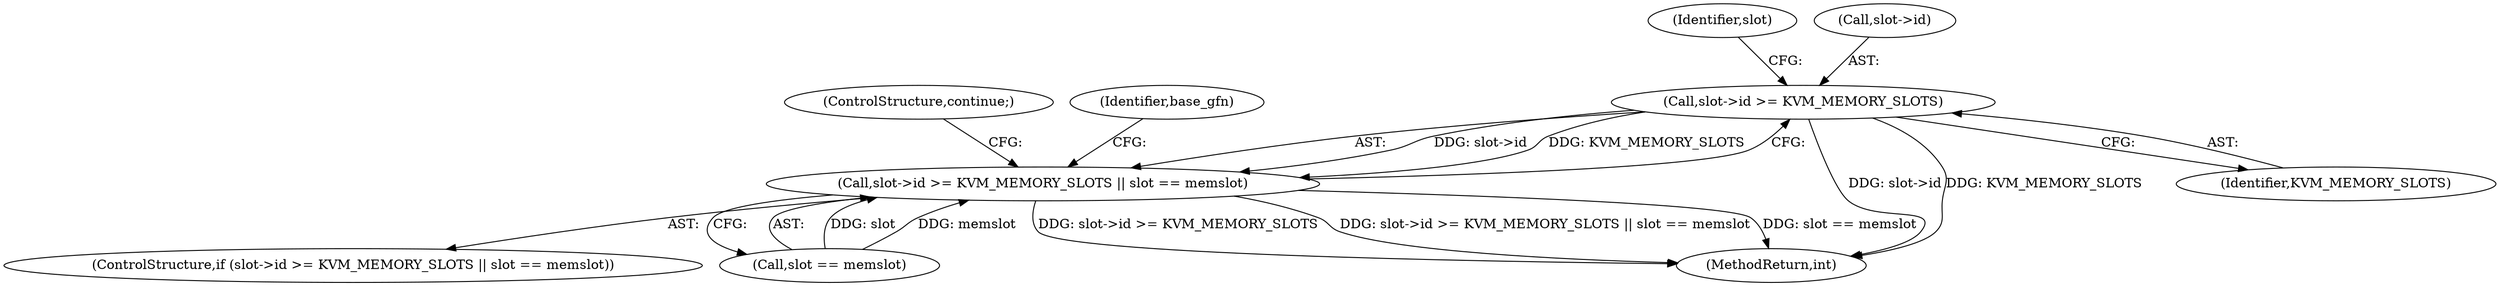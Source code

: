 digraph "0_linux_e40f193f5bb022e927a57a4f5d5194e4f12ddb74@pointer" {
"1000291" [label="(Call,slot->id >= KVM_MEMORY_SLOTS)"];
"1000290" [label="(Call,slot->id >= KVM_MEMORY_SLOTS || slot == memslot)"];
"1000297" [label="(Identifier,slot)"];
"1000299" [label="(ControlStructure,continue;)"];
"1000290" [label="(Call,slot->id >= KVM_MEMORY_SLOTS || slot == memslot)"];
"1000296" [label="(Call,slot == memslot)"];
"1000289" [label="(ControlStructure,if (slot->id >= KVM_MEMORY_SLOTS || slot == memslot))"];
"1000305" [label="(Identifier,base_gfn)"];
"1000492" [label="(MethodReturn,int)"];
"1000292" [label="(Call,slot->id)"];
"1000295" [label="(Identifier,KVM_MEMORY_SLOTS)"];
"1000291" [label="(Call,slot->id >= KVM_MEMORY_SLOTS)"];
"1000291" -> "1000290"  [label="AST: "];
"1000291" -> "1000295"  [label="CFG: "];
"1000292" -> "1000291"  [label="AST: "];
"1000295" -> "1000291"  [label="AST: "];
"1000297" -> "1000291"  [label="CFG: "];
"1000290" -> "1000291"  [label="CFG: "];
"1000291" -> "1000492"  [label="DDG: slot->id"];
"1000291" -> "1000492"  [label="DDG: KVM_MEMORY_SLOTS"];
"1000291" -> "1000290"  [label="DDG: slot->id"];
"1000291" -> "1000290"  [label="DDG: KVM_MEMORY_SLOTS"];
"1000290" -> "1000289"  [label="AST: "];
"1000290" -> "1000296"  [label="CFG: "];
"1000296" -> "1000290"  [label="AST: "];
"1000299" -> "1000290"  [label="CFG: "];
"1000305" -> "1000290"  [label="CFG: "];
"1000290" -> "1000492"  [label="DDG: slot->id >= KVM_MEMORY_SLOTS"];
"1000290" -> "1000492"  [label="DDG: slot->id >= KVM_MEMORY_SLOTS || slot == memslot"];
"1000290" -> "1000492"  [label="DDG: slot == memslot"];
"1000296" -> "1000290"  [label="DDG: slot"];
"1000296" -> "1000290"  [label="DDG: memslot"];
}

